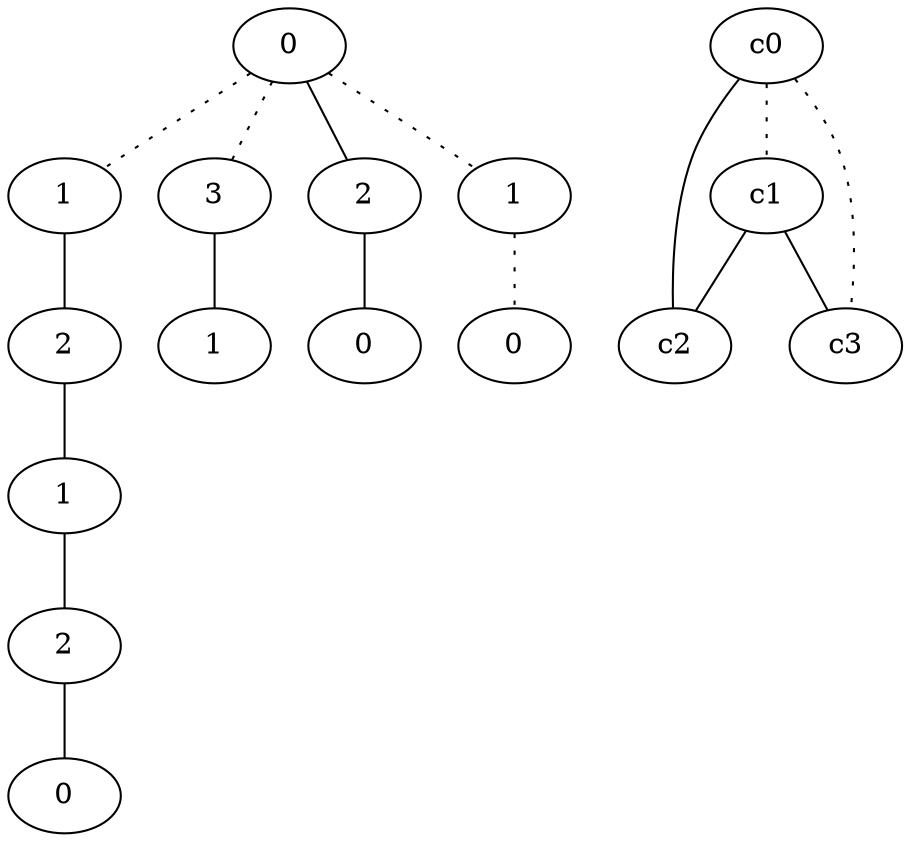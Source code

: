 graph {
a0[label=0];
a1[label=1];
a2[label=2];
a3[label=1];
a4[label=2];
a5[label=0];
a6[label=3];
a7[label=1];
a8[label=2];
a9[label=0];
a10[label=1];
a11[label=0];
a0 -- a1 [style=dotted];
a0 -- a6 [style=dotted];
a0 -- a8;
a0 -- a10 [style=dotted];
a1 -- a2;
a2 -- a3;
a3 -- a4;
a4 -- a5;
a6 -- a7;
a8 -- a9;
a10 -- a11 [style=dotted];
c0 -- c1 [style=dotted];
c0 -- c2;
c0 -- c3 [style=dotted];
c1 -- c2;
c1 -- c3;
}
